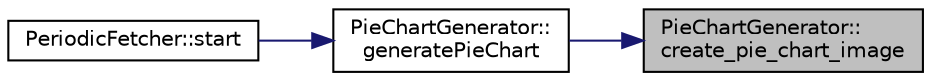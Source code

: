 digraph "PieChartGenerator::create_pie_chart_image"
{
 // LATEX_PDF_SIZE
  edge [fontname="Helvetica",fontsize="10",labelfontname="Helvetica",labelfontsize="10"];
  node [fontname="Helvetica",fontsize="10",shape=record];
  rankdir="RL";
  Node1 [label="PieChartGenerator::\lcreate_pie_chart_image",height=0.2,width=0.4,color="black", fillcolor="grey75", style="filled", fontcolor="black",tooltip="Creates an image representing the pie chart."];
  Node1 -> Node2 [dir="back",color="midnightblue",fontsize="10",style="solid"];
  Node2 [label="PieChartGenerator::\lgeneratePieChart",height=0.2,width=0.4,color="black", fillcolor="white", style="filled",URL="$classPieChartGenerator.html#a2f367ee64a37d9b971b24090f9842251",tooltip="Loads data from the given file."];
  Node2 -> Node3 [dir="back",color="midnightblue",fontsize="10",style="solid"];
  Node3 [label="PeriodicFetcher::start",height=0.2,width=0.4,color="black", fillcolor="white", style="filled",URL="$classPeriodicFetcher.html#a84f9a218ccb184feb1a8027b2ac9ac44",tooltip="Begin the periodic fetching and processing of data."];
}
